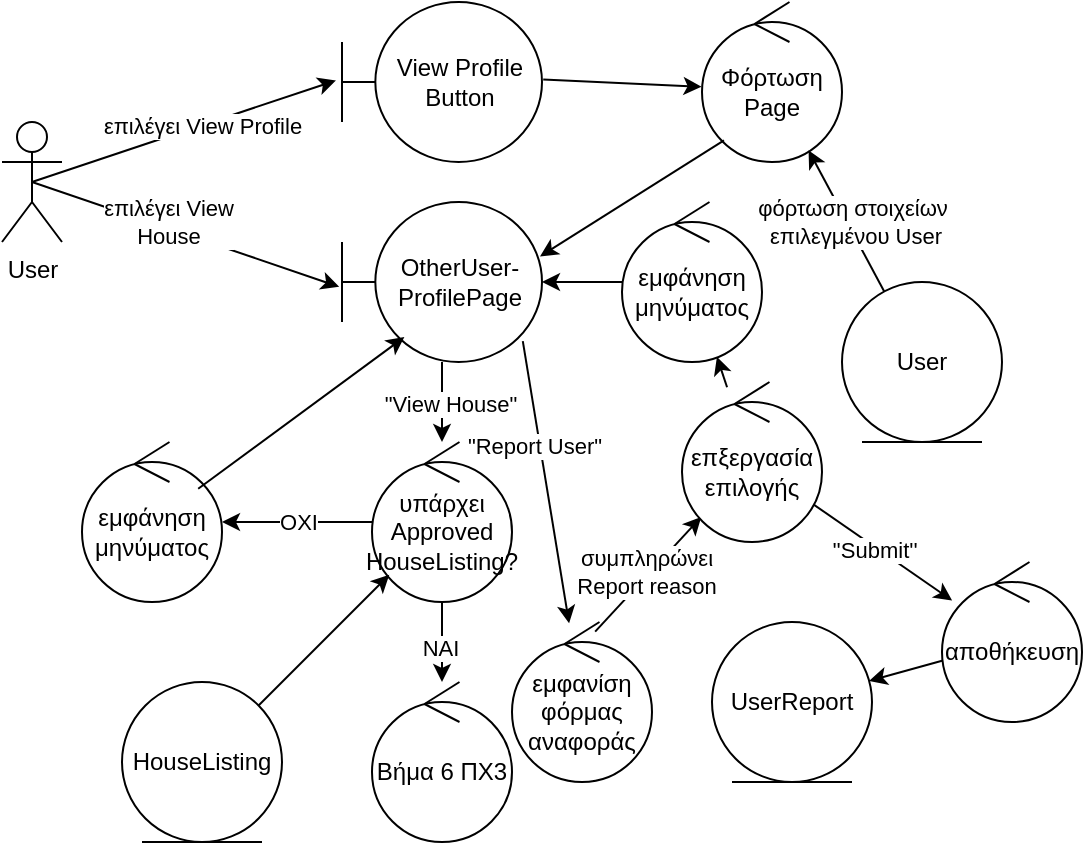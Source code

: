 <mxfile version="27.0.2">
  <diagram name="Page-1" id="Kc2003GWWLjtYezCFj2w">
    <mxGraphModel dx="640" dy="815" grid="1" gridSize="10" guides="1" tooltips="1" connect="1" arrows="1" fold="1" page="1" pageScale="1" pageWidth="850" pageHeight="1100" math="0" shadow="0">
      <root>
        <mxCell id="0" />
        <mxCell id="1" parent="0" />
        <mxCell id="6eg51QdacmF0s-pRZOnv-1" value="User&lt;div&gt;&lt;br&gt;&lt;/div&gt;" style="shape=umlActor;verticalLabelPosition=bottom;verticalAlign=top;html=1;outlineConnect=0;" parent="1" vertex="1">
          <mxGeometry x="30" y="180" width="30" height="60" as="geometry" />
        </mxCell>
        <mxCell id="6eg51QdacmF0s-pRZOnv-2" value="View Profile Button" style="shape=umlBoundary;whiteSpace=wrap;html=1;" parent="1" vertex="1">
          <mxGeometry x="200" y="120" width="100" height="80" as="geometry" />
        </mxCell>
        <mxCell id="6eg51QdacmF0s-pRZOnv-3" value="" style="endArrow=classic;html=1;rounded=0;exitX=0.5;exitY=0.5;exitDx=0;exitDy=0;exitPerimeter=0;entryX=-0.03;entryY=0.49;entryDx=0;entryDy=0;entryPerimeter=0;" parent="1" source="6eg51QdacmF0s-pRZOnv-1" target="6eg51QdacmF0s-pRZOnv-2" edge="1">
          <mxGeometry width="50" height="50" relative="1" as="geometry">
            <mxPoint x="210" y="250" as="sourcePoint" />
            <mxPoint x="260" y="200" as="targetPoint" />
          </mxGeometry>
        </mxCell>
        <mxCell id="EAhV1F8B9pH0YhEBTaqg-2" value="επιλέγει View Profile" style="edgeLabel;html=1;align=center;verticalAlign=middle;resizable=0;points=[];" vertex="1" connectable="0" parent="6eg51QdacmF0s-pRZOnv-3">
          <mxGeometry x="0.108" relative="1" as="geometry">
            <mxPoint as="offset" />
          </mxGeometry>
        </mxCell>
        <mxCell id="6eg51QdacmF0s-pRZOnv-4" value="" style="endArrow=classic;html=1;rounded=0;exitX=1.006;exitY=0.485;exitDx=0;exitDy=0;exitPerimeter=0;entryX=-0.003;entryY=0.53;entryDx=0;entryDy=0;entryPerimeter=0;" parent="1" source="6eg51QdacmF0s-pRZOnv-2" target="6eg51QdacmF0s-pRZOnv-5" edge="1">
          <mxGeometry width="50" height="50" relative="1" as="geometry">
            <mxPoint x="370" y="150" as="sourcePoint" />
            <mxPoint x="390" y="129" as="targetPoint" />
          </mxGeometry>
        </mxCell>
        <mxCell id="6eg51QdacmF0s-pRZOnv-5" value="Φόρτωση Page" style="ellipse;shape=umlControl;whiteSpace=wrap;html=1;" parent="1" vertex="1">
          <mxGeometry x="380" y="120" width="70" height="80" as="geometry" />
        </mxCell>
        <mxCell id="6eg51QdacmF0s-pRZOnv-6" value="OtherUser-ProfilePage" style="shape=umlBoundary;whiteSpace=wrap;html=1;" parent="1" vertex="1">
          <mxGeometry x="200" y="220" width="100" height="80" as="geometry" />
        </mxCell>
        <mxCell id="6eg51QdacmF0s-pRZOnv-7" value="" style="endArrow=classic;html=1;rounded=0;exitX=0.157;exitY=0.865;exitDx=0;exitDy=0;exitPerimeter=0;entryX=0.99;entryY=0.34;entryDx=0;entryDy=0;entryPerimeter=0;" parent="1" source="6eg51QdacmF0s-pRZOnv-5" target="6eg51QdacmF0s-pRZOnv-6" edge="1">
          <mxGeometry width="50" height="50" relative="1" as="geometry">
            <mxPoint x="310" y="280" as="sourcePoint" />
            <mxPoint x="360" y="230" as="targetPoint" />
          </mxGeometry>
        </mxCell>
        <mxCell id="6eg51QdacmF0s-pRZOnv-8" value="User" style="ellipse;shape=umlEntity;whiteSpace=wrap;html=1;" parent="1" vertex="1">
          <mxGeometry x="450" y="260" width="80" height="80" as="geometry" />
        </mxCell>
        <mxCell id="6eg51QdacmF0s-pRZOnv-9" value="" style="endArrow=classic;html=1;rounded=0;" parent="1" source="6eg51QdacmF0s-pRZOnv-8" target="6eg51QdacmF0s-pRZOnv-5" edge="1">
          <mxGeometry width="50" height="50" relative="1" as="geometry">
            <mxPoint x="270" y="490" as="sourcePoint" />
            <mxPoint x="320" y="440" as="targetPoint" />
          </mxGeometry>
        </mxCell>
        <mxCell id="EAhV1F8B9pH0YhEBTaqg-3" value="φόρτωση στοιχείων&lt;div&gt;&amp;nbsp;επιλεγμένου User&lt;/div&gt;" style="edgeLabel;html=1;align=center;verticalAlign=middle;resizable=0;points=[];" vertex="1" connectable="0" parent="6eg51QdacmF0s-pRZOnv-9">
          <mxGeometry x="-0.029" y="-2" relative="1" as="geometry">
            <mxPoint as="offset" />
          </mxGeometry>
        </mxCell>
        <mxCell id="6eg51QdacmF0s-pRZOnv-11" value="" style="endArrow=classic;html=1;rounded=0;entryX=-0.014;entryY=0.53;entryDx=0;entryDy=0;entryPerimeter=0;exitX=0.5;exitY=0.5;exitDx=0;exitDy=0;exitPerimeter=0;" parent="1" source="6eg51QdacmF0s-pRZOnv-1" target="6eg51QdacmF0s-pRZOnv-6" edge="1">
          <mxGeometry width="50" height="50" relative="1" as="geometry">
            <mxPoint x="160" y="360" as="sourcePoint" />
            <mxPoint x="210" y="310" as="targetPoint" />
          </mxGeometry>
        </mxCell>
        <mxCell id="EAhV1F8B9pH0YhEBTaqg-4" value="επιλέγει View&lt;div&gt;House&lt;/div&gt;" style="edgeLabel;html=1;align=center;verticalAlign=middle;resizable=0;points=[];" vertex="1" connectable="0" parent="6eg51QdacmF0s-pRZOnv-11">
          <mxGeometry x="-0.126" y="3" relative="1" as="geometry">
            <mxPoint as="offset" />
          </mxGeometry>
        </mxCell>
        <mxCell id="6eg51QdacmF0s-pRZOnv-13" value="" style="endArrow=classic;html=1;rounded=0;" parent="1" source="6eg51QdacmF0s-pRZOnv-6" target="6eg51QdacmF0s-pRZOnv-17" edge="1">
          <mxGeometry width="50" height="50" relative="1" as="geometry">
            <mxPoint x="290" y="570" as="sourcePoint" />
            <mxPoint x="340" y="520" as="targetPoint" />
          </mxGeometry>
        </mxCell>
        <mxCell id="6eg51QdacmF0s-pRZOnv-14" value="&quot;View House&quot;" style="edgeLabel;html=1;align=center;verticalAlign=middle;resizable=0;points=[];" parent="6eg51QdacmF0s-pRZOnv-13" vertex="1" connectable="0">
          <mxGeometry x="0.032" y="4" relative="1" as="geometry">
            <mxPoint as="offset" />
          </mxGeometry>
        </mxCell>
        <mxCell id="6eg51QdacmF0s-pRZOnv-15" value="" style="endArrow=classic;html=1;rounded=0;exitX=0.904;exitY=0.87;exitDx=0;exitDy=0;exitPerimeter=0;" parent="1" source="6eg51QdacmF0s-pRZOnv-6" target="EAhV1F8B9pH0YhEBTaqg-5" edge="1">
          <mxGeometry width="50" height="50" relative="1" as="geometry">
            <mxPoint x="480" y="550" as="sourcePoint" />
            <mxPoint x="374.521" y="340.336" as="targetPoint" />
          </mxGeometry>
        </mxCell>
        <mxCell id="6eg51QdacmF0s-pRZOnv-16" value="&quot;Report User&quot;" style="edgeLabel;html=1;align=center;verticalAlign=middle;resizable=0;points=[];" parent="6eg51QdacmF0s-pRZOnv-15" vertex="1" connectable="0">
          <mxGeometry x="-0.275" y="-3" relative="1" as="geometry">
            <mxPoint as="offset" />
          </mxGeometry>
        </mxCell>
        <mxCell id="6eg51QdacmF0s-pRZOnv-17" value="υπάρχει Approved HouseListing?" style="ellipse;shape=umlControl;whiteSpace=wrap;html=1;" parent="1" vertex="1">
          <mxGeometry x="215" y="340" width="70" height="80" as="geometry" />
        </mxCell>
        <mxCell id="6eg51QdacmF0s-pRZOnv-18" value="" style="endArrow=classic;html=1;rounded=0;" parent="1" source="6eg51QdacmF0s-pRZOnv-17" target="6eg51QdacmF0s-pRZOnv-23" edge="1">
          <mxGeometry width="50" height="50" relative="1" as="geometry">
            <mxPoint x="270" y="680" as="sourcePoint" />
            <mxPoint x="177.4" y="528.8" as="targetPoint" />
          </mxGeometry>
        </mxCell>
        <mxCell id="6eg51QdacmF0s-pRZOnv-21" value="NAI" style="edgeLabel;html=1;align=center;verticalAlign=middle;resizable=0;points=[];" parent="6eg51QdacmF0s-pRZOnv-18" vertex="1" connectable="0">
          <mxGeometry x="0.121" y="-1" relative="1" as="geometry">
            <mxPoint as="offset" />
          </mxGeometry>
        </mxCell>
        <mxCell id="6eg51QdacmF0s-pRZOnv-23" value="Bήμα 6 ΠΧ3" style="ellipse;shape=umlControl;whiteSpace=wrap;html=1;" parent="1" vertex="1">
          <mxGeometry x="215" y="460" width="70" height="80" as="geometry" />
        </mxCell>
        <mxCell id="6eg51QdacmF0s-pRZOnv-24" value="" style="endArrow=classic;html=1;rounded=0;" parent="1" source="6eg51QdacmF0s-pRZOnv-17" target="6eg51QdacmF0s-pRZOnv-26" edge="1">
          <mxGeometry width="50" height="50" relative="1" as="geometry">
            <mxPoint x="130" y="380" as="sourcePoint" />
            <mxPoint x="160" y="380" as="targetPoint" />
          </mxGeometry>
        </mxCell>
        <mxCell id="6eg51QdacmF0s-pRZOnv-25" value="ΟΧΙ" style="edgeLabel;html=1;align=center;verticalAlign=middle;resizable=0;points=[];" parent="6eg51QdacmF0s-pRZOnv-24" vertex="1" connectable="0">
          <mxGeometry x="-0.0" relative="1" as="geometry">
            <mxPoint as="offset" />
          </mxGeometry>
        </mxCell>
        <mxCell id="6eg51QdacmF0s-pRZOnv-26" value="εμφάνηση&lt;div&gt;μηνύματος&lt;/div&gt;" style="ellipse;shape=umlControl;whiteSpace=wrap;html=1;" parent="1" vertex="1">
          <mxGeometry x="70" y="340" width="70" height="80" as="geometry" />
        </mxCell>
        <mxCell id="6eg51QdacmF0s-pRZOnv-27" value="" style="endArrow=classic;html=1;rounded=0;exitX=0.83;exitY=0.292;exitDx=0;exitDy=0;exitPerimeter=0;entryX=0.312;entryY=0.844;entryDx=0;entryDy=0;entryPerimeter=0;" parent="1" source="6eg51QdacmF0s-pRZOnv-26" target="6eg51QdacmF0s-pRZOnv-6" edge="1">
          <mxGeometry width="50" height="50" relative="1" as="geometry">
            <mxPoint x="140" y="360" as="sourcePoint" />
            <mxPoint x="190" y="310" as="targetPoint" />
          </mxGeometry>
        </mxCell>
        <mxCell id="EAhV1F8B9pH0YhEBTaqg-7" value="" style="rounded=0;orthogonalLoop=1;jettySize=auto;html=1;exitX=0.594;exitY=0.06;exitDx=0;exitDy=0;exitPerimeter=0;" edge="1" parent="1" source="EAhV1F8B9pH0YhEBTaqg-5" target="EAhV1F8B9pH0YhEBTaqg-6">
          <mxGeometry relative="1" as="geometry" />
        </mxCell>
        <mxCell id="EAhV1F8B9pH0YhEBTaqg-8" value="συμπληρώνει&lt;div&gt;Report reason&lt;/div&gt;" style="edgeLabel;html=1;align=center;verticalAlign=middle;resizable=0;points=[];" vertex="1" connectable="0" parent="EAhV1F8B9pH0YhEBTaqg-7">
          <mxGeometry x="0.002" y="2" relative="1" as="geometry">
            <mxPoint as="offset" />
          </mxGeometry>
        </mxCell>
        <mxCell id="EAhV1F8B9pH0YhEBTaqg-5" value="εμφανίση φόρμας αναφοράς" style="ellipse;shape=umlControl;whiteSpace=wrap;html=1;" vertex="1" parent="1">
          <mxGeometry x="285" y="430" width="70" height="80" as="geometry" />
        </mxCell>
        <mxCell id="EAhV1F8B9pH0YhEBTaqg-9" value="" style="rounded=0;orthogonalLoop=1;jettySize=auto;html=1;" edge="1" parent="1" source="EAhV1F8B9pH0YhEBTaqg-6" target="EAhV1F8B9pH0YhEBTaqg-17">
          <mxGeometry relative="1" as="geometry" />
        </mxCell>
        <mxCell id="EAhV1F8B9pH0YhEBTaqg-10" value="&#39;&#39;Submit&#39;&#39;" style="edgeLabel;html=1;align=center;verticalAlign=middle;resizable=0;points=[];" vertex="1" connectable="0" parent="EAhV1F8B9pH0YhEBTaqg-9">
          <mxGeometry x="-0.096" y="-1" relative="1" as="geometry">
            <mxPoint as="offset" />
          </mxGeometry>
        </mxCell>
        <mxCell id="EAhV1F8B9pH0YhEBTaqg-13" style="rounded=0;orthogonalLoop=1;jettySize=auto;html=1;" edge="1" parent="1" source="EAhV1F8B9pH0YhEBTaqg-6" target="EAhV1F8B9pH0YhEBTaqg-12">
          <mxGeometry relative="1" as="geometry" />
        </mxCell>
        <mxCell id="EAhV1F8B9pH0YhEBTaqg-6" value="επξεργασία&lt;div&gt;επιλογής&lt;/div&gt;" style="ellipse;shape=umlControl;whiteSpace=wrap;html=1;" vertex="1" parent="1">
          <mxGeometry x="370" y="310" width="70" height="80" as="geometry" />
        </mxCell>
        <mxCell id="EAhV1F8B9pH0YhEBTaqg-11" value="UserReport" style="ellipse;shape=umlEntity;whiteSpace=wrap;html=1;" vertex="1" parent="1">
          <mxGeometry x="385" y="430" width="80" height="80" as="geometry" />
        </mxCell>
        <mxCell id="EAhV1F8B9pH0YhEBTaqg-14" value="" style="rounded=0;orthogonalLoop=1;jettySize=auto;html=1;" edge="1" parent="1" source="EAhV1F8B9pH0YhEBTaqg-12" target="6eg51QdacmF0s-pRZOnv-6">
          <mxGeometry relative="1" as="geometry" />
        </mxCell>
        <mxCell id="EAhV1F8B9pH0YhEBTaqg-12" value="εμφάνηση&lt;div&gt;μηνύματος&lt;/div&gt;" style="ellipse;shape=umlControl;whiteSpace=wrap;html=1;" vertex="1" parent="1">
          <mxGeometry x="340" y="220" width="70" height="80" as="geometry" />
        </mxCell>
        <mxCell id="EAhV1F8B9pH0YhEBTaqg-16" style="rounded=0;orthogonalLoop=1;jettySize=auto;html=1;" edge="1" parent="1" source="EAhV1F8B9pH0YhEBTaqg-15" target="6eg51QdacmF0s-pRZOnv-17">
          <mxGeometry relative="1" as="geometry" />
        </mxCell>
        <mxCell id="EAhV1F8B9pH0YhEBTaqg-15" value="HouseListing" style="ellipse;shape=umlEntity;whiteSpace=wrap;html=1;" vertex="1" parent="1">
          <mxGeometry x="90" y="460" width="80" height="80" as="geometry" />
        </mxCell>
        <mxCell id="EAhV1F8B9pH0YhEBTaqg-18" style="rounded=0;orthogonalLoop=1;jettySize=auto;html=1;" edge="1" parent="1" source="EAhV1F8B9pH0YhEBTaqg-17" target="EAhV1F8B9pH0YhEBTaqg-11">
          <mxGeometry relative="1" as="geometry" />
        </mxCell>
        <mxCell id="EAhV1F8B9pH0YhEBTaqg-17" value="αποθήκευση" style="ellipse;shape=umlControl;whiteSpace=wrap;html=1;" vertex="1" parent="1">
          <mxGeometry x="500" y="400" width="70" height="80" as="geometry" />
        </mxCell>
      </root>
    </mxGraphModel>
  </diagram>
</mxfile>

